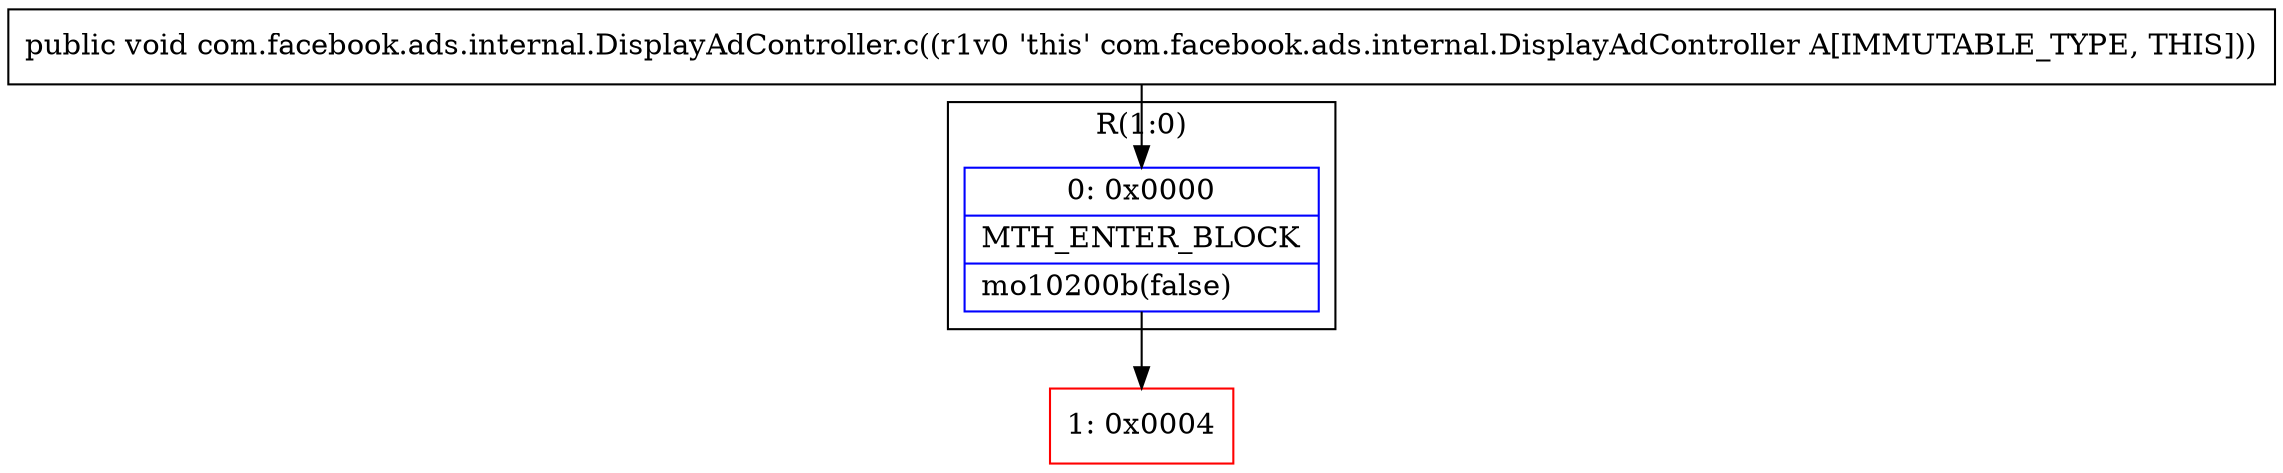 digraph "CFG forcom.facebook.ads.internal.DisplayAdController.c()V" {
subgraph cluster_Region_2004897116 {
label = "R(1:0)";
node [shape=record,color=blue];
Node_0 [shape=record,label="{0\:\ 0x0000|MTH_ENTER_BLOCK\l|mo10200b(false)\l}"];
}
Node_1 [shape=record,color=red,label="{1\:\ 0x0004}"];
MethodNode[shape=record,label="{public void com.facebook.ads.internal.DisplayAdController.c((r1v0 'this' com.facebook.ads.internal.DisplayAdController A[IMMUTABLE_TYPE, THIS])) }"];
MethodNode -> Node_0;
Node_0 -> Node_1;
}


